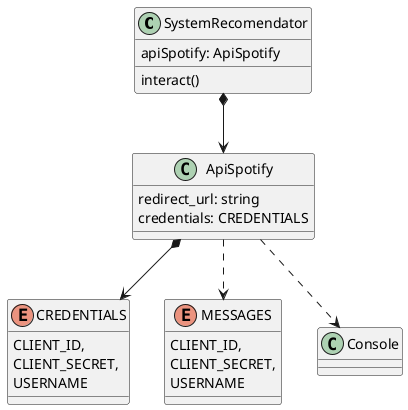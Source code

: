 @@startuml 'System recomendator'
class SystemRecomendator {
  apiSpotify: ApiSpotify

  interact()

}

class ApiSpotify {
  redirect_url: string
  credentials: CREDENTIALS
} 

enum CREDENTIALS {
  CLIENT_ID,
  CLIENT_SECRET,
  USERNAME
}

enum MESSAGES {
  CLIENT_ID,
  CLIENT_SECRET,
  USERNAME
}


SystemRecomendator *--> ApiSpotify
ApiSpotify *--> CREDENTIALS
ApiSpotify ..> MESSAGES
ApiSpotify ..> Console 


@@enduml